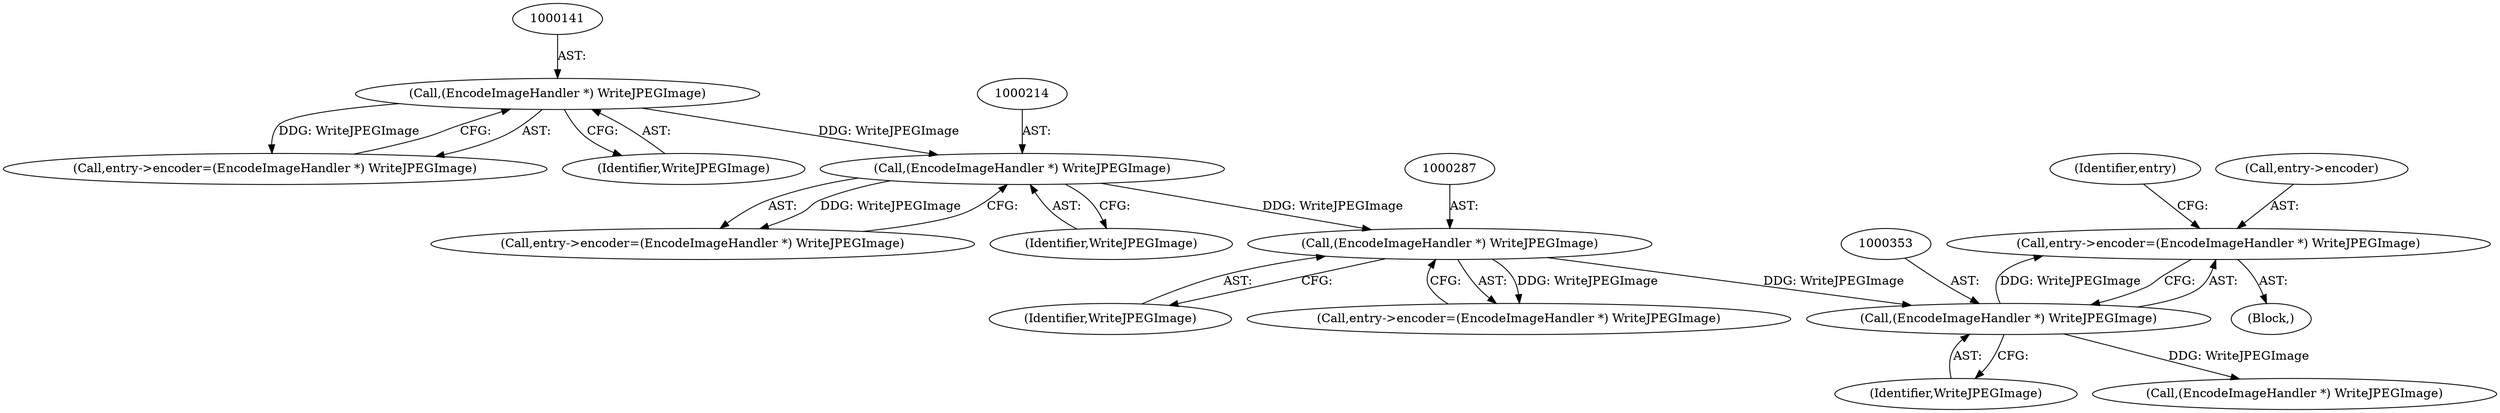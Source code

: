 digraph "0_ImageMagick_948356eec65aea91995d4b7cc487d197d2c5f602_0@pointer" {
"1000348" [label="(Call,entry->encoder=(EncodeImageHandler *) WriteJPEGImage)"];
"1000352" [label="(Call,(EncodeImageHandler *) WriteJPEGImage)"];
"1000286" [label="(Call,(EncodeImageHandler *) WriteJPEGImage)"];
"1000213" [label="(Call,(EncodeImageHandler *) WriteJPEGImage)"];
"1000140" [label="(Call,(EncodeImageHandler *) WriteJPEGImage)"];
"1000354" [label="(Identifier,WriteJPEGImage)"];
"1000288" [label="(Identifier,WriteJPEGImage)"];
"1000286" [label="(Call,(EncodeImageHandler *) WriteJPEGImage)"];
"1000352" [label="(Call,(EncodeImageHandler *) WriteJPEGImage)"];
"1000142" [label="(Identifier,WriteJPEGImage)"];
"1000282" [label="(Call,entry->encoder=(EncodeImageHandler *) WriteJPEGImage)"];
"1000140" [label="(Call,(EncodeImageHandler *) WriteJPEGImage)"];
"1000209" [label="(Call,entry->encoder=(EncodeImageHandler *) WriteJPEGImage)"];
"1000102" [label="(Block,)"];
"1000348" [label="(Call,entry->encoder=(EncodeImageHandler *) WriteJPEGImage)"];
"1000349" [label="(Call,entry->encoder)"];
"1000357" [label="(Identifier,entry)"];
"1000213" [label="(Call,(EncodeImageHandler *) WriteJPEGImage)"];
"1000418" [label="(Call,(EncodeImageHandler *) WriteJPEGImage)"];
"1000136" [label="(Call,entry->encoder=(EncodeImageHandler *) WriteJPEGImage)"];
"1000215" [label="(Identifier,WriteJPEGImage)"];
"1000348" -> "1000102"  [label="AST: "];
"1000348" -> "1000352"  [label="CFG: "];
"1000349" -> "1000348"  [label="AST: "];
"1000352" -> "1000348"  [label="AST: "];
"1000357" -> "1000348"  [label="CFG: "];
"1000352" -> "1000348"  [label="DDG: WriteJPEGImage"];
"1000352" -> "1000354"  [label="CFG: "];
"1000353" -> "1000352"  [label="AST: "];
"1000354" -> "1000352"  [label="AST: "];
"1000286" -> "1000352"  [label="DDG: WriteJPEGImage"];
"1000352" -> "1000418"  [label="DDG: WriteJPEGImage"];
"1000286" -> "1000282"  [label="AST: "];
"1000286" -> "1000288"  [label="CFG: "];
"1000287" -> "1000286"  [label="AST: "];
"1000288" -> "1000286"  [label="AST: "];
"1000282" -> "1000286"  [label="CFG: "];
"1000286" -> "1000282"  [label="DDG: WriteJPEGImage"];
"1000213" -> "1000286"  [label="DDG: WriteJPEGImage"];
"1000213" -> "1000209"  [label="AST: "];
"1000213" -> "1000215"  [label="CFG: "];
"1000214" -> "1000213"  [label="AST: "];
"1000215" -> "1000213"  [label="AST: "];
"1000209" -> "1000213"  [label="CFG: "];
"1000213" -> "1000209"  [label="DDG: WriteJPEGImage"];
"1000140" -> "1000213"  [label="DDG: WriteJPEGImage"];
"1000140" -> "1000136"  [label="AST: "];
"1000140" -> "1000142"  [label="CFG: "];
"1000141" -> "1000140"  [label="AST: "];
"1000142" -> "1000140"  [label="AST: "];
"1000136" -> "1000140"  [label="CFG: "];
"1000140" -> "1000136"  [label="DDG: WriteJPEGImage"];
}
